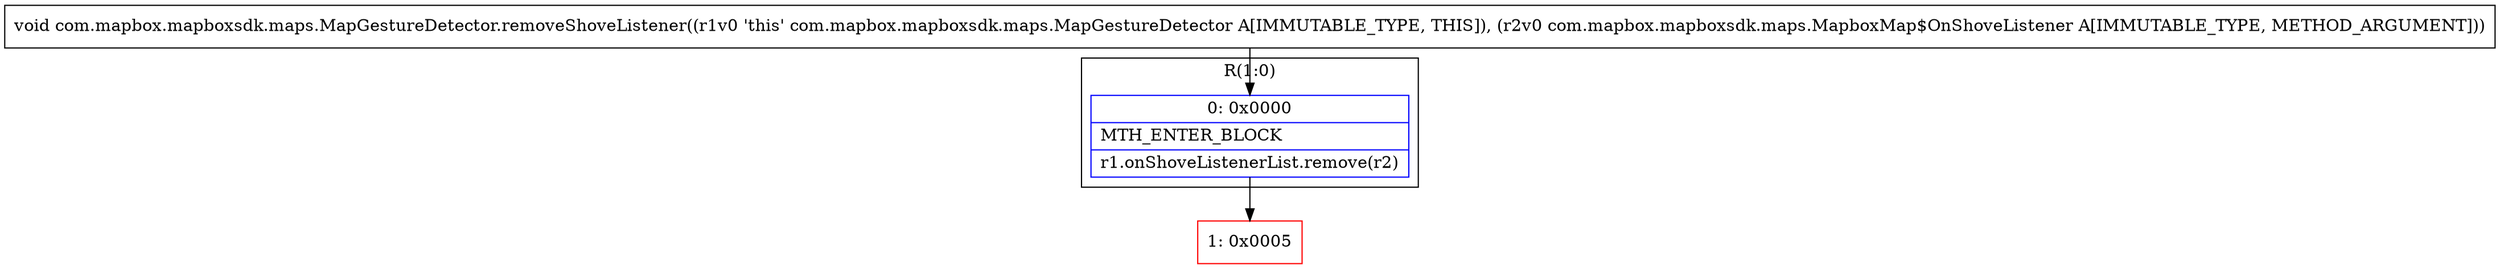 digraph "CFG forcom.mapbox.mapboxsdk.maps.MapGestureDetector.removeShoveListener(Lcom\/mapbox\/mapboxsdk\/maps\/MapboxMap$OnShoveListener;)V" {
subgraph cluster_Region_517777189 {
label = "R(1:0)";
node [shape=record,color=blue];
Node_0 [shape=record,label="{0\:\ 0x0000|MTH_ENTER_BLOCK\l|r1.onShoveListenerList.remove(r2)\l}"];
}
Node_1 [shape=record,color=red,label="{1\:\ 0x0005}"];
MethodNode[shape=record,label="{void com.mapbox.mapboxsdk.maps.MapGestureDetector.removeShoveListener((r1v0 'this' com.mapbox.mapboxsdk.maps.MapGestureDetector A[IMMUTABLE_TYPE, THIS]), (r2v0 com.mapbox.mapboxsdk.maps.MapboxMap$OnShoveListener A[IMMUTABLE_TYPE, METHOD_ARGUMENT])) }"];
MethodNode -> Node_0;
Node_0 -> Node_1;
}

